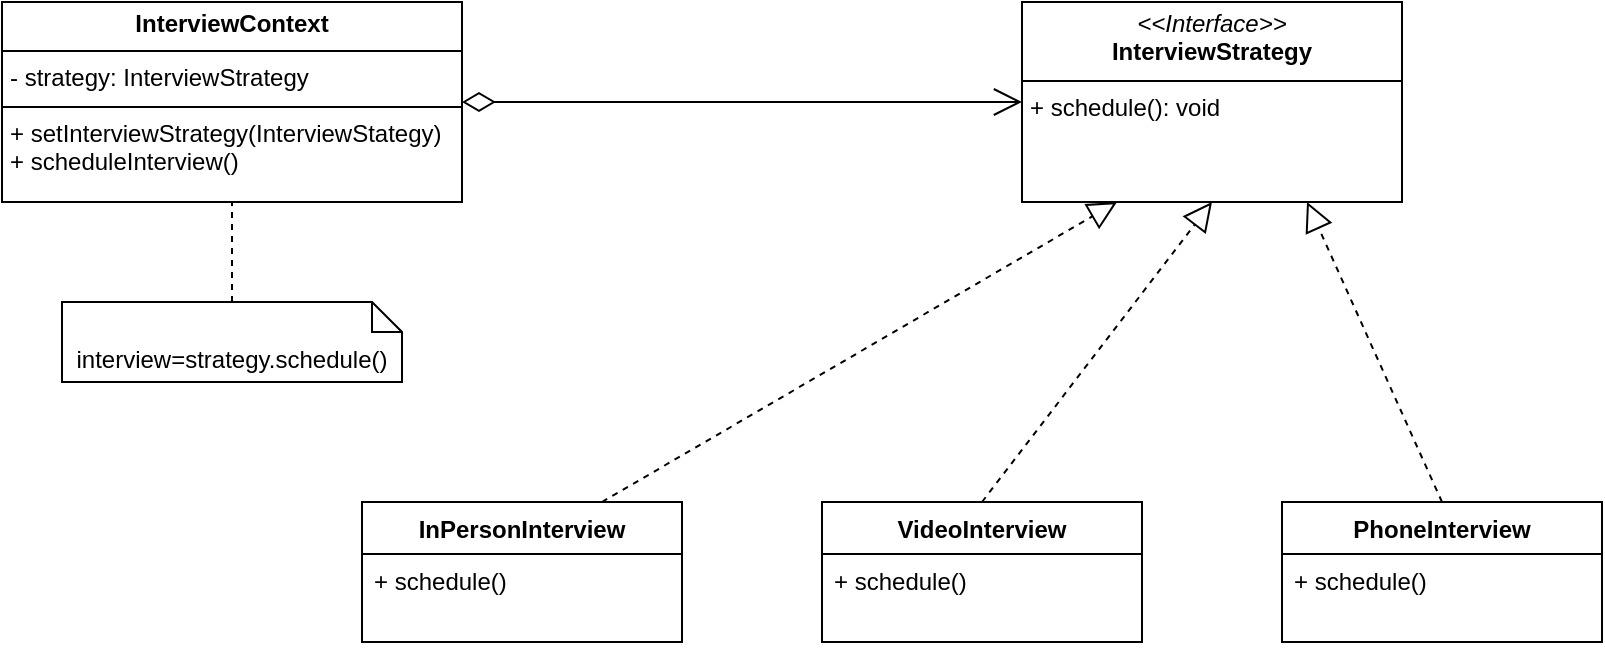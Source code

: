 <mxfile version="26.2.2">
  <diagram name="Page-1" id="CqoBl6-fwXKgGzP4MRdq">
    <mxGraphModel dx="788" dy="524" grid="1" gridSize="10" guides="1" tooltips="1" connect="1" arrows="1" fold="1" page="1" pageScale="1" pageWidth="850" pageHeight="1100" math="0" shadow="0">
      <root>
        <mxCell id="0" />
        <mxCell id="1" parent="0" />
        <mxCell id="_zfEXwNEp8d5JrjkQpf4-1" value="&lt;p style=&quot;margin:0px;margin-top:4px;text-align:center;&quot;&gt;&lt;b&gt;InterviewContext&lt;/b&gt;&lt;/p&gt;&lt;hr size=&quot;1&quot; style=&quot;border-style:solid;&quot;&gt;&lt;p style=&quot;margin:0px;margin-left:4px;&quot;&gt;- strategy: InterviewStrategy&lt;/p&gt;&lt;hr size=&quot;1&quot; style=&quot;border-style:solid;&quot;&gt;&lt;p style=&quot;margin:0px;margin-left:4px;&quot;&gt;+ setInterviewStrategy(InterviewStategy)&lt;/p&gt;&lt;p style=&quot;margin:0px;margin-left:4px;&quot;&gt;+ scheduleInterview()&lt;/p&gt;" style="verticalAlign=top;align=left;overflow=fill;html=1;whiteSpace=wrap;" parent="1" vertex="1">
          <mxGeometry x="90" y="100" width="230" height="100" as="geometry" />
        </mxCell>
        <mxCell id="_zfEXwNEp8d5JrjkQpf4-2" value="&lt;p style=&quot;margin:0px;margin-top:4px;text-align:center;&quot;&gt;&lt;i&gt;&amp;lt;&amp;lt;Interface&amp;gt;&amp;gt;&lt;/i&gt;&lt;br&gt;&lt;b&gt;InterviewStrategy&lt;/b&gt;&lt;/p&gt;&lt;hr size=&quot;1&quot; style=&quot;border-style:solid;&quot;&gt;&lt;p style=&quot;margin:0px;margin-left:4px;&quot;&gt;+ schedule(): void&lt;br&gt;&lt;/p&gt;" style="verticalAlign=top;align=left;overflow=fill;html=1;whiteSpace=wrap;" parent="1" vertex="1">
          <mxGeometry x="600" y="100" width="190" height="100" as="geometry" />
        </mxCell>
        <mxCell id="_zfEXwNEp8d5JrjkQpf4-3" value="interview=strategy.schedule()" style="shape=note2;boundedLbl=1;whiteSpace=wrap;html=1;size=15;verticalAlign=top;align=center;" parent="1" vertex="1">
          <mxGeometry x="120" y="250" width="170" height="40" as="geometry" />
        </mxCell>
        <mxCell id="_zfEXwNEp8d5JrjkQpf4-4" value="PhoneInterview" style="swimlane;fontStyle=1;align=center;verticalAlign=top;childLayout=stackLayout;horizontal=1;startSize=26;horizontalStack=0;resizeParent=1;resizeParentMax=0;resizeLast=0;collapsible=1;marginBottom=0;whiteSpace=wrap;html=1;" parent="1" vertex="1">
          <mxGeometry x="730" y="350" width="160" height="70" as="geometry" />
        </mxCell>
        <mxCell id="_zfEXwNEp8d5JrjkQpf4-5" value="+ schedule()" style="text;strokeColor=none;fillColor=none;align=left;verticalAlign=top;spacingLeft=4;spacingRight=4;overflow=hidden;rotatable=0;points=[[0,0.5],[1,0.5]];portConstraint=eastwest;whiteSpace=wrap;html=1;" parent="_zfEXwNEp8d5JrjkQpf4-4" vertex="1">
          <mxGeometry y="26" width="160" height="44" as="geometry" />
        </mxCell>
        <mxCell id="_zfEXwNEp8d5JrjkQpf4-8" value="VideoInterview" style="swimlane;fontStyle=1;align=center;verticalAlign=top;childLayout=stackLayout;horizontal=1;startSize=26;horizontalStack=0;resizeParent=1;resizeParentMax=0;resizeLast=0;collapsible=1;marginBottom=0;whiteSpace=wrap;html=1;" parent="1" vertex="1">
          <mxGeometry x="500" y="350" width="160" height="70" as="geometry" />
        </mxCell>
        <mxCell id="_zfEXwNEp8d5JrjkQpf4-9" value="+ schedule()" style="text;strokeColor=none;fillColor=none;align=left;verticalAlign=top;spacingLeft=4;spacingRight=4;overflow=hidden;rotatable=0;points=[[0,0.5],[1,0.5]];portConstraint=eastwest;whiteSpace=wrap;html=1;" parent="_zfEXwNEp8d5JrjkQpf4-8" vertex="1">
          <mxGeometry y="26" width="160" height="44" as="geometry" />
        </mxCell>
        <mxCell id="_zfEXwNEp8d5JrjkQpf4-12" value="InPersonInterview" style="swimlane;fontStyle=1;align=center;verticalAlign=top;childLayout=stackLayout;horizontal=1;startSize=26;horizontalStack=0;resizeParent=1;resizeParentMax=0;resizeLast=0;collapsible=1;marginBottom=0;whiteSpace=wrap;html=1;" parent="1" vertex="1">
          <mxGeometry x="270" y="350" width="160" height="70" as="geometry" />
        </mxCell>
        <mxCell id="_zfEXwNEp8d5JrjkQpf4-13" value="+ schedule()" style="text;strokeColor=none;fillColor=none;align=left;verticalAlign=top;spacingLeft=4;spacingRight=4;overflow=hidden;rotatable=0;points=[[0,0.5],[1,0.5]];portConstraint=eastwest;whiteSpace=wrap;html=1;" parent="_zfEXwNEp8d5JrjkQpf4-12" vertex="1">
          <mxGeometry y="26" width="160" height="44" as="geometry" />
        </mxCell>
        <mxCell id="_zfEXwNEp8d5JrjkQpf4-16" value="" style="endArrow=open;html=1;endSize=12;startArrow=diamondThin;startSize=14;startFill=0;edgeStyle=orthogonalEdgeStyle;align=left;verticalAlign=bottom;rounded=0;entryX=0;entryY=0.5;entryDx=0;entryDy=0;" parent="1" source="_zfEXwNEp8d5JrjkQpf4-1" target="_zfEXwNEp8d5JrjkQpf4-2" edge="1">
          <mxGeometry x="-1" y="3" relative="1" as="geometry">
            <mxPoint x="390" y="270" as="sourcePoint" />
            <mxPoint x="550" y="270" as="targetPoint" />
          </mxGeometry>
        </mxCell>
        <mxCell id="_zfEXwNEp8d5JrjkQpf4-17" value="" style="endArrow=none;dashed=1;html=1;rounded=0;entryX=0.5;entryY=1;entryDx=0;entryDy=0;exitX=0.5;exitY=0;exitDx=0;exitDy=0;exitPerimeter=0;" parent="1" source="_zfEXwNEp8d5JrjkQpf4-3" target="_zfEXwNEp8d5JrjkQpf4-1" edge="1">
          <mxGeometry width="50" height="50" relative="1" as="geometry">
            <mxPoint x="440" y="300" as="sourcePoint" />
            <mxPoint x="490" y="250" as="targetPoint" />
          </mxGeometry>
        </mxCell>
        <mxCell id="_zfEXwNEp8d5JrjkQpf4-18" value="" style="endArrow=block;dashed=1;endFill=0;endSize=12;html=1;rounded=0;entryX=0.25;entryY=1;entryDx=0;entryDy=0;exitX=0.75;exitY=0;exitDx=0;exitDy=0;" parent="1" source="_zfEXwNEp8d5JrjkQpf4-12" target="_zfEXwNEp8d5JrjkQpf4-2" edge="1">
          <mxGeometry width="160" relative="1" as="geometry">
            <mxPoint x="320" y="270" as="sourcePoint" />
            <mxPoint x="480" y="270" as="targetPoint" />
          </mxGeometry>
        </mxCell>
        <mxCell id="_zfEXwNEp8d5JrjkQpf4-19" value="" style="endArrow=block;dashed=1;endFill=0;endSize=12;html=1;rounded=0;exitX=0.5;exitY=0;exitDx=0;exitDy=0;entryX=0.5;entryY=1;entryDx=0;entryDy=0;" parent="1" source="_zfEXwNEp8d5JrjkQpf4-8" target="_zfEXwNEp8d5JrjkQpf4-2" edge="1">
          <mxGeometry width="160" relative="1" as="geometry">
            <mxPoint x="320" y="270" as="sourcePoint" />
            <mxPoint x="480" y="270" as="targetPoint" />
          </mxGeometry>
        </mxCell>
        <mxCell id="_zfEXwNEp8d5JrjkQpf4-20" value="" style="endArrow=block;dashed=1;endFill=0;endSize=12;html=1;rounded=0;exitX=0.5;exitY=0;exitDx=0;exitDy=0;entryX=0.75;entryY=1;entryDx=0;entryDy=0;" parent="1" source="_zfEXwNEp8d5JrjkQpf4-4" target="_zfEXwNEp8d5JrjkQpf4-2" edge="1">
          <mxGeometry width="160" relative="1" as="geometry">
            <mxPoint x="320" y="270" as="sourcePoint" />
            <mxPoint x="480" y="270" as="targetPoint" />
          </mxGeometry>
        </mxCell>
      </root>
    </mxGraphModel>
  </diagram>
</mxfile>
